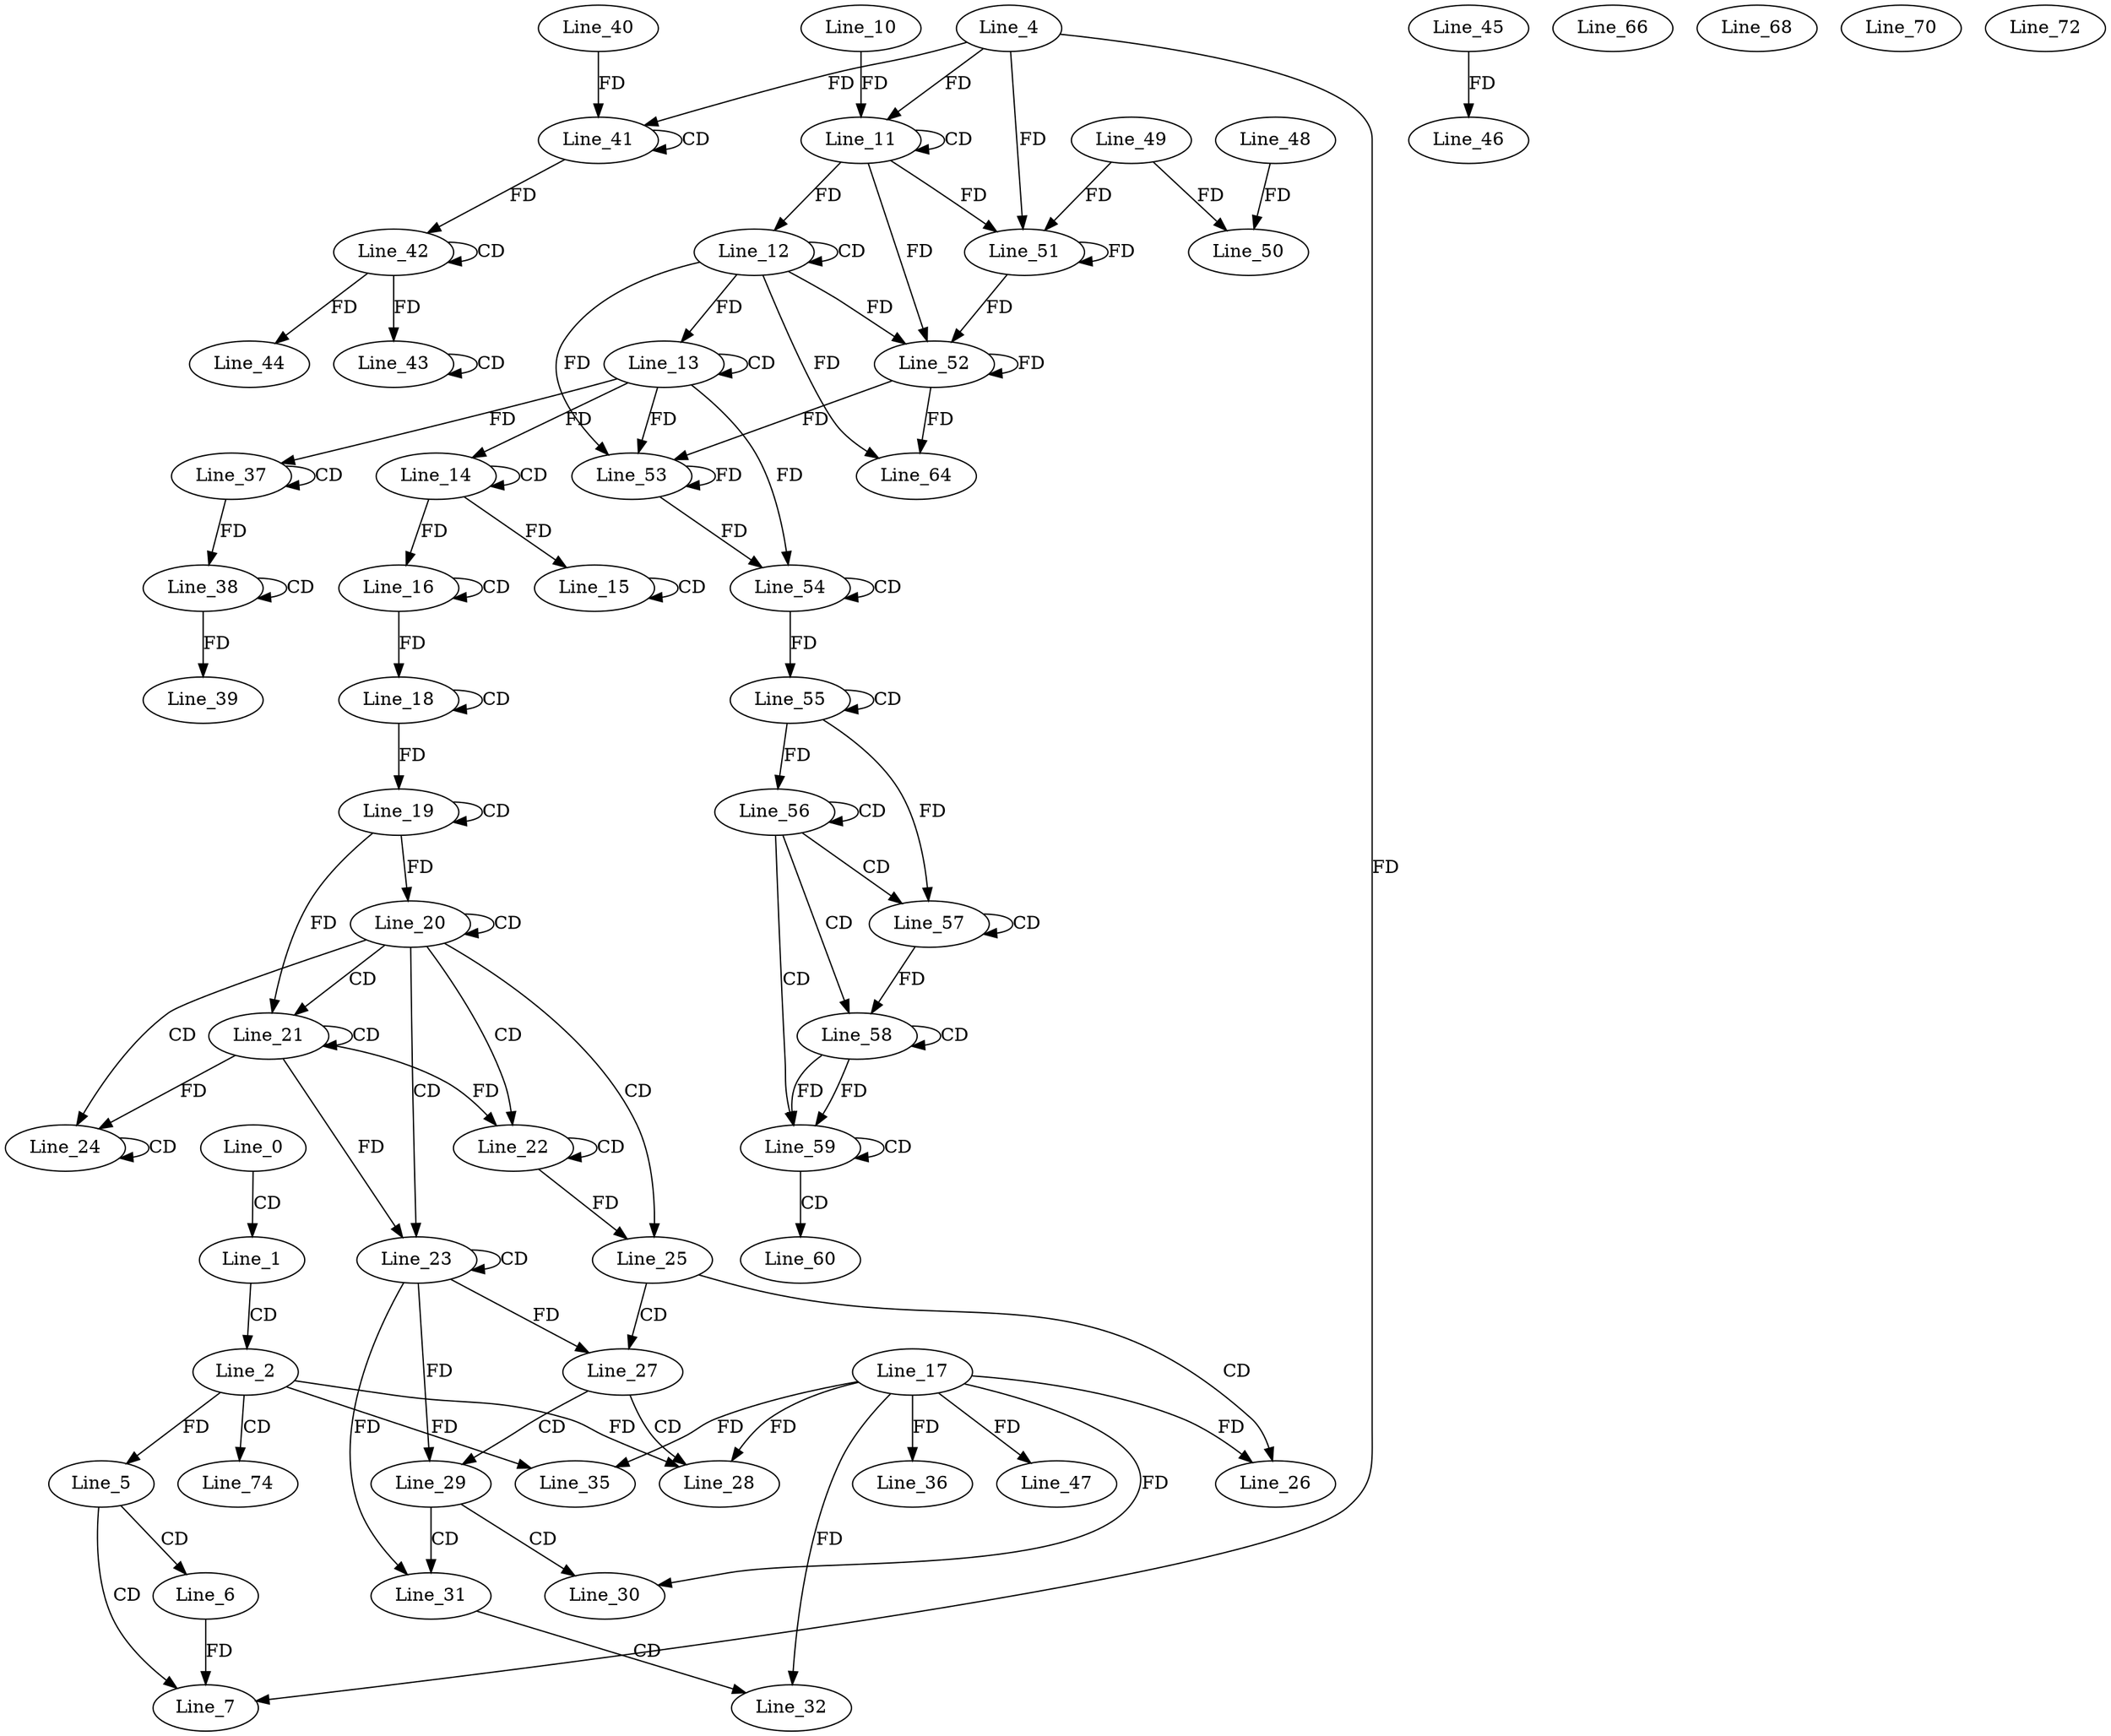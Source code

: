 digraph G {
  Line_0;
  Line_1;
  Line_2;
  Line_5;
  Line_6;
  Line_7;
  Line_4;
  Line_7;
  Line_11;
  Line_11;
  Line_10;
  Line_12;
  Line_12;
  Line_13;
  Line_13;
  Line_13;
  Line_14;
  Line_14;
  Line_14;
  Line_15;
  Line_15;
  Line_15;
  Line_16;
  Line_16;
  Line_18;
  Line_18;
  Line_18;
  Line_19;
  Line_19;
  Line_20;
  Line_20;
  Line_21;
  Line_21;
  Line_22;
  Line_22;
  Line_23;
  Line_23;
  Line_24;
  Line_24;
  Line_25;
  Line_25;
  Line_26;
  Line_17;
  Line_27;
  Line_27;
  Line_28;
  Line_28;
  Line_29;
  Line_29;
  Line_30;
  Line_31;
  Line_31;
  Line_32;
  Line_35;
  Line_35;
  Line_36;
  Line_37;
  Line_37;
  Line_37;
  Line_38;
  Line_38;
  Line_39;
  Line_41;
  Line_41;
  Line_40;
  Line_42;
  Line_42;
  Line_43;
  Line_43;
  Line_43;
  Line_44;
  Line_45;
  Line_46;
  Line_47;
  Line_49;
  Line_50;
  Line_48;
  Line_51;
  Line_51;
  Line_52;
  Line_52;
  Line_53;
  Line_53;
  Line_53;
  Line_54;
  Line_54;
  Line_54;
  Line_55;
  Line_55;
  Line_56;
  Line_56;
  Line_57;
  Line_57;
  Line_58;
  Line_58;
  Line_59;
  Line_59;
  Line_60;
  Line_64;
  Line_66;
  Line_68;
  Line_70;
  Line_72;
  Line_74;
  Line_0 -> Line_1 [ label="CD" ];
  Line_1 -> Line_2 [ label="CD" ];
  Line_2 -> Line_5 [ label="FD" ];
  Line_5 -> Line_6 [ label="CD" ];
  Line_5 -> Line_7 [ label="CD" ];
  Line_6 -> Line_7 [ label="FD" ];
  Line_4 -> Line_7 [ label="FD" ];
  Line_11 -> Line_11 [ label="CD" ];
  Line_4 -> Line_11 [ label="FD" ];
  Line_10 -> Line_11 [ label="FD" ];
  Line_12 -> Line_12 [ label="CD" ];
  Line_11 -> Line_12 [ label="FD" ];
  Line_13 -> Line_13 [ label="CD" ];
  Line_12 -> Line_13 [ label="FD" ];
  Line_14 -> Line_14 [ label="CD" ];
  Line_13 -> Line_14 [ label="FD" ];
  Line_14 -> Line_15 [ label="FD" ];
  Line_15 -> Line_15 [ label="CD" ];
  Line_16 -> Line_16 [ label="CD" ];
  Line_14 -> Line_16 [ label="FD" ];
  Line_18 -> Line_18 [ label="CD" ];
  Line_16 -> Line_18 [ label="FD" ];
  Line_19 -> Line_19 [ label="CD" ];
  Line_18 -> Line_19 [ label="FD" ];
  Line_20 -> Line_20 [ label="CD" ];
  Line_19 -> Line_20 [ label="FD" ];
  Line_20 -> Line_21 [ label="CD" ];
  Line_21 -> Line_21 [ label="CD" ];
  Line_19 -> Line_21 [ label="FD" ];
  Line_20 -> Line_22 [ label="CD" ];
  Line_22 -> Line_22 [ label="CD" ];
  Line_21 -> Line_22 [ label="FD" ];
  Line_20 -> Line_23 [ label="CD" ];
  Line_23 -> Line_23 [ label="CD" ];
  Line_21 -> Line_23 [ label="FD" ];
  Line_20 -> Line_24 [ label="CD" ];
  Line_24 -> Line_24 [ label="CD" ];
  Line_21 -> Line_24 [ label="FD" ];
  Line_20 -> Line_25 [ label="CD" ];
  Line_22 -> Line_25 [ label="FD" ];
  Line_25 -> Line_26 [ label="CD" ];
  Line_17 -> Line_26 [ label="FD" ];
  Line_25 -> Line_27 [ label="CD" ];
  Line_23 -> Line_27 [ label="FD" ];
  Line_27 -> Line_28 [ label="CD" ];
  Line_17 -> Line_28 [ label="FD" ];
  Line_2 -> Line_28 [ label="FD" ];
  Line_27 -> Line_29 [ label="CD" ];
  Line_23 -> Line_29 [ label="FD" ];
  Line_29 -> Line_30 [ label="CD" ];
  Line_17 -> Line_30 [ label="FD" ];
  Line_29 -> Line_31 [ label="CD" ];
  Line_23 -> Line_31 [ label="FD" ];
  Line_31 -> Line_32 [ label="CD" ];
  Line_17 -> Line_32 [ label="FD" ];
  Line_17 -> Line_35 [ label="FD" ];
  Line_2 -> Line_35 [ label="FD" ];
  Line_17 -> Line_36 [ label="FD" ];
  Line_37 -> Line_37 [ label="CD" ];
  Line_13 -> Line_37 [ label="FD" ];
  Line_38 -> Line_38 [ label="CD" ];
  Line_37 -> Line_38 [ label="FD" ];
  Line_38 -> Line_39 [ label="FD" ];
  Line_41 -> Line_41 [ label="CD" ];
  Line_4 -> Line_41 [ label="FD" ];
  Line_40 -> Line_41 [ label="FD" ];
  Line_42 -> Line_42 [ label="CD" ];
  Line_41 -> Line_42 [ label="FD" ];
  Line_43 -> Line_43 [ label="CD" ];
  Line_42 -> Line_43 [ label="FD" ];
  Line_42 -> Line_44 [ label="FD" ];
  Line_45 -> Line_46 [ label="FD" ];
  Line_17 -> Line_47 [ label="FD" ];
  Line_49 -> Line_50 [ label="FD" ];
  Line_48 -> Line_50 [ label="FD" ];
  Line_11 -> Line_51 [ label="FD" ];
  Line_51 -> Line_51 [ label="FD" ];
  Line_4 -> Line_51 [ label="FD" ];
  Line_49 -> Line_51 [ label="FD" ];
  Line_12 -> Line_52 [ label="FD" ];
  Line_52 -> Line_52 [ label="FD" ];
  Line_11 -> Line_52 [ label="FD" ];
  Line_51 -> Line_52 [ label="FD" ];
  Line_13 -> Line_53 [ label="FD" ];
  Line_53 -> Line_53 [ label="FD" ];
  Line_12 -> Line_53 [ label="FD" ];
  Line_52 -> Line_53 [ label="FD" ];
  Line_54 -> Line_54 [ label="CD" ];
  Line_13 -> Line_54 [ label="FD" ];
  Line_53 -> Line_54 [ label="FD" ];
  Line_55 -> Line_55 [ label="CD" ];
  Line_54 -> Line_55 [ label="FD" ];
  Line_56 -> Line_56 [ label="CD" ];
  Line_55 -> Line_56 [ label="FD" ];
  Line_56 -> Line_57 [ label="CD" ];
  Line_57 -> Line_57 [ label="CD" ];
  Line_55 -> Line_57 [ label="FD" ];
  Line_56 -> Line_58 [ label="CD" ];
  Line_58 -> Line_58 [ label="CD" ];
  Line_57 -> Line_58 [ label="FD" ];
  Line_56 -> Line_59 [ label="CD" ];
  Line_58 -> Line_59 [ label="FD" ];
  Line_59 -> Line_59 [ label="CD" ];
  Line_58 -> Line_59 [ label="FD" ];
  Line_59 -> Line_60 [ label="CD" ];
  Line_12 -> Line_64 [ label="FD" ];
  Line_52 -> Line_64 [ label="FD" ];
  Line_2 -> Line_74 [ label="CD" ];
}
